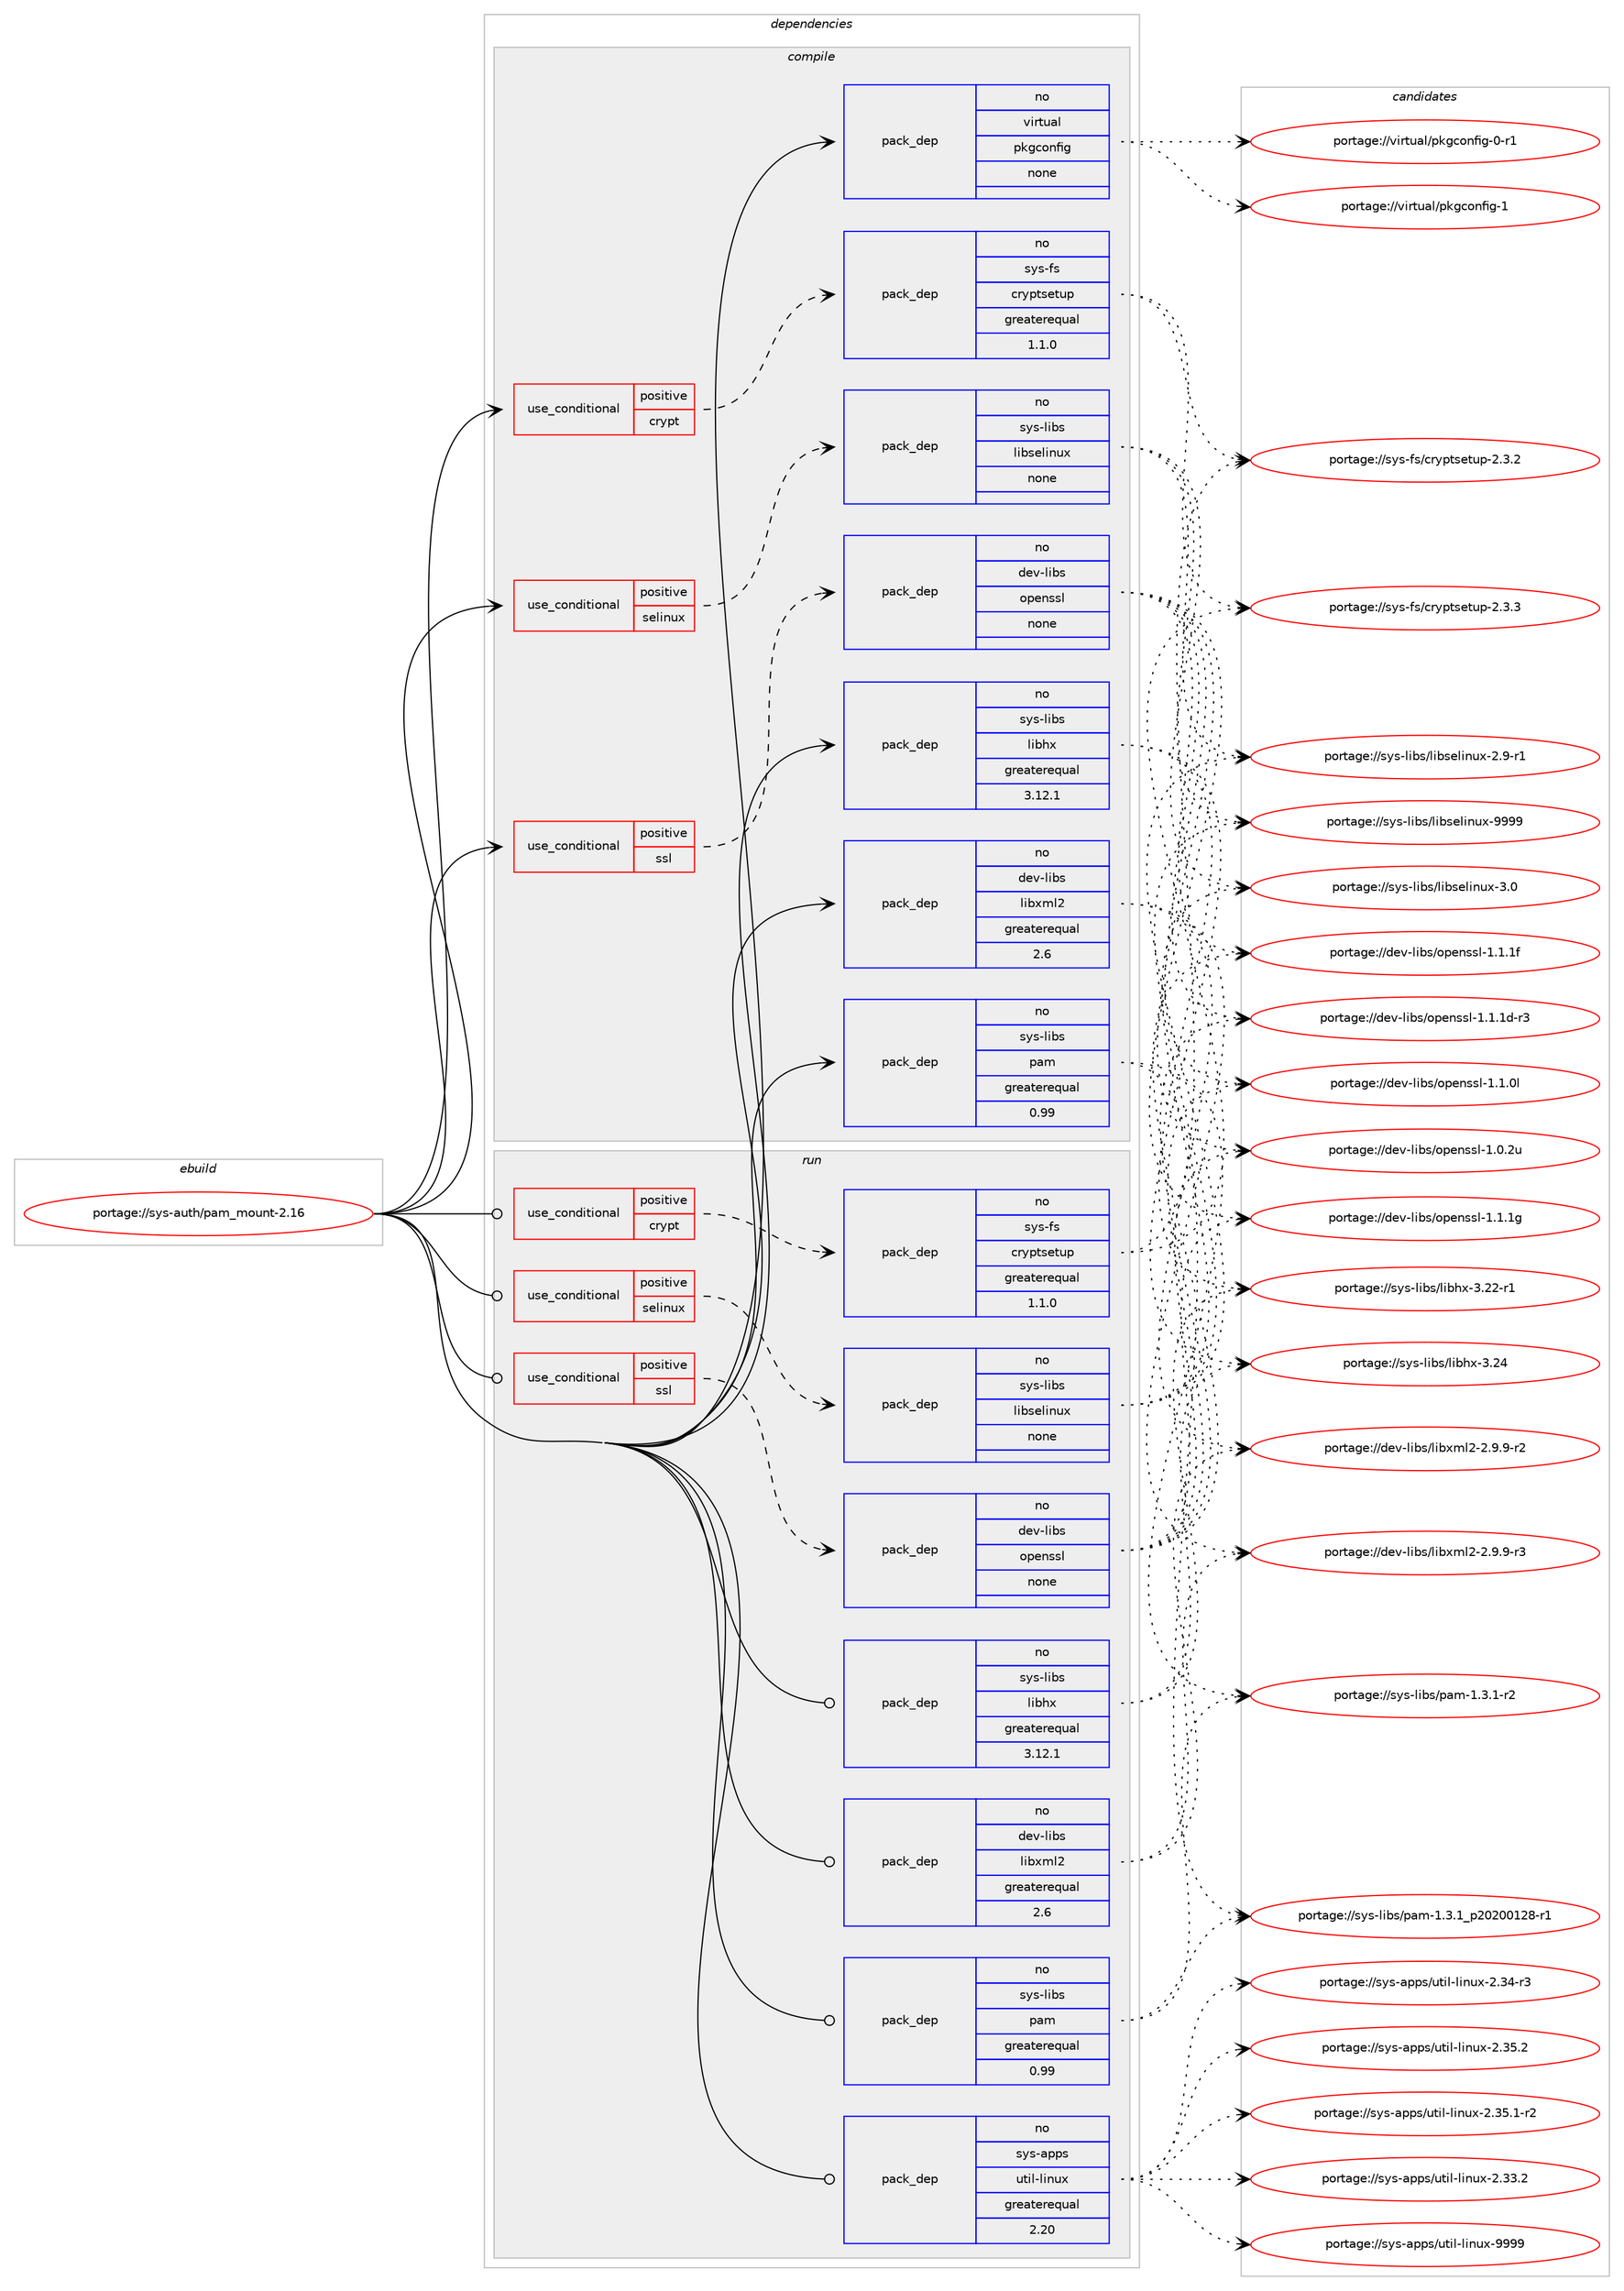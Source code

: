 digraph prolog {

# *************
# Graph options
# *************

newrank=true;
concentrate=true;
compound=true;
graph [rankdir=LR,fontname=Helvetica,fontsize=10,ranksep=1.5];#, ranksep=2.5, nodesep=0.2];
edge  [arrowhead=vee];
node  [fontname=Helvetica,fontsize=10];

# **********
# The ebuild
# **********

subgraph cluster_leftcol {
color=gray;
rank=same;
label=<<i>ebuild</i>>;
id [label="portage://sys-auth/pam_mount-2.16", color=red, width=4, href="../sys-auth/pam_mount-2.16.svg"];
}

# ****************
# The dependencies
# ****************

subgraph cluster_midcol {
color=gray;
label=<<i>dependencies</i>>;
subgraph cluster_compile {
fillcolor="#eeeeee";
style=filled;
label=<<i>compile</i>>;
subgraph cond372 {
dependency3005 [label=<<TABLE BORDER="0" CELLBORDER="1" CELLSPACING="0" CELLPADDING="4"><TR><TD ROWSPAN="3" CELLPADDING="10">use_conditional</TD></TR><TR><TD>positive</TD></TR><TR><TD>crypt</TD></TR></TABLE>>, shape=none, color=red];
subgraph pack2568 {
dependency3006 [label=<<TABLE BORDER="0" CELLBORDER="1" CELLSPACING="0" CELLPADDING="4" WIDTH="220"><TR><TD ROWSPAN="6" CELLPADDING="30">pack_dep</TD></TR><TR><TD WIDTH="110">no</TD></TR><TR><TD>sys-fs</TD></TR><TR><TD>cryptsetup</TD></TR><TR><TD>greaterequal</TD></TR><TR><TD>1.1.0</TD></TR></TABLE>>, shape=none, color=blue];
}
dependency3005:e -> dependency3006:w [weight=20,style="dashed",arrowhead="vee"];
}
id:e -> dependency3005:w [weight=20,style="solid",arrowhead="vee"];
subgraph cond373 {
dependency3007 [label=<<TABLE BORDER="0" CELLBORDER="1" CELLSPACING="0" CELLPADDING="4"><TR><TD ROWSPAN="3" CELLPADDING="10">use_conditional</TD></TR><TR><TD>positive</TD></TR><TR><TD>selinux</TD></TR></TABLE>>, shape=none, color=red];
subgraph pack2569 {
dependency3008 [label=<<TABLE BORDER="0" CELLBORDER="1" CELLSPACING="0" CELLPADDING="4" WIDTH="220"><TR><TD ROWSPAN="6" CELLPADDING="30">pack_dep</TD></TR><TR><TD WIDTH="110">no</TD></TR><TR><TD>sys-libs</TD></TR><TR><TD>libselinux</TD></TR><TR><TD>none</TD></TR><TR><TD></TD></TR></TABLE>>, shape=none, color=blue];
}
dependency3007:e -> dependency3008:w [weight=20,style="dashed",arrowhead="vee"];
}
id:e -> dependency3007:w [weight=20,style="solid",arrowhead="vee"];
subgraph cond374 {
dependency3009 [label=<<TABLE BORDER="0" CELLBORDER="1" CELLSPACING="0" CELLPADDING="4"><TR><TD ROWSPAN="3" CELLPADDING="10">use_conditional</TD></TR><TR><TD>positive</TD></TR><TR><TD>ssl</TD></TR></TABLE>>, shape=none, color=red];
subgraph pack2570 {
dependency3010 [label=<<TABLE BORDER="0" CELLBORDER="1" CELLSPACING="0" CELLPADDING="4" WIDTH="220"><TR><TD ROWSPAN="6" CELLPADDING="30">pack_dep</TD></TR><TR><TD WIDTH="110">no</TD></TR><TR><TD>dev-libs</TD></TR><TR><TD>openssl</TD></TR><TR><TD>none</TD></TR><TR><TD></TD></TR></TABLE>>, shape=none, color=blue];
}
dependency3009:e -> dependency3010:w [weight=20,style="dashed",arrowhead="vee"];
}
id:e -> dependency3009:w [weight=20,style="solid",arrowhead="vee"];
subgraph pack2571 {
dependency3011 [label=<<TABLE BORDER="0" CELLBORDER="1" CELLSPACING="0" CELLPADDING="4" WIDTH="220"><TR><TD ROWSPAN="6" CELLPADDING="30">pack_dep</TD></TR><TR><TD WIDTH="110">no</TD></TR><TR><TD>dev-libs</TD></TR><TR><TD>libxml2</TD></TR><TR><TD>greaterequal</TD></TR><TR><TD>2.6</TD></TR></TABLE>>, shape=none, color=blue];
}
id:e -> dependency3011:w [weight=20,style="solid",arrowhead="vee"];
subgraph pack2572 {
dependency3012 [label=<<TABLE BORDER="0" CELLBORDER="1" CELLSPACING="0" CELLPADDING="4" WIDTH="220"><TR><TD ROWSPAN="6" CELLPADDING="30">pack_dep</TD></TR><TR><TD WIDTH="110">no</TD></TR><TR><TD>sys-libs</TD></TR><TR><TD>libhx</TD></TR><TR><TD>greaterequal</TD></TR><TR><TD>3.12.1</TD></TR></TABLE>>, shape=none, color=blue];
}
id:e -> dependency3012:w [weight=20,style="solid",arrowhead="vee"];
subgraph pack2573 {
dependency3013 [label=<<TABLE BORDER="0" CELLBORDER="1" CELLSPACING="0" CELLPADDING="4" WIDTH="220"><TR><TD ROWSPAN="6" CELLPADDING="30">pack_dep</TD></TR><TR><TD WIDTH="110">no</TD></TR><TR><TD>sys-libs</TD></TR><TR><TD>pam</TD></TR><TR><TD>greaterequal</TD></TR><TR><TD>0.99</TD></TR></TABLE>>, shape=none, color=blue];
}
id:e -> dependency3013:w [weight=20,style="solid",arrowhead="vee"];
subgraph pack2574 {
dependency3014 [label=<<TABLE BORDER="0" CELLBORDER="1" CELLSPACING="0" CELLPADDING="4" WIDTH="220"><TR><TD ROWSPAN="6" CELLPADDING="30">pack_dep</TD></TR><TR><TD WIDTH="110">no</TD></TR><TR><TD>virtual</TD></TR><TR><TD>pkgconfig</TD></TR><TR><TD>none</TD></TR><TR><TD></TD></TR></TABLE>>, shape=none, color=blue];
}
id:e -> dependency3014:w [weight=20,style="solid",arrowhead="vee"];
}
subgraph cluster_compileandrun {
fillcolor="#eeeeee";
style=filled;
label=<<i>compile and run</i>>;
}
subgraph cluster_run {
fillcolor="#eeeeee";
style=filled;
label=<<i>run</i>>;
subgraph cond375 {
dependency3015 [label=<<TABLE BORDER="0" CELLBORDER="1" CELLSPACING="0" CELLPADDING="4"><TR><TD ROWSPAN="3" CELLPADDING="10">use_conditional</TD></TR><TR><TD>positive</TD></TR><TR><TD>crypt</TD></TR></TABLE>>, shape=none, color=red];
subgraph pack2575 {
dependency3016 [label=<<TABLE BORDER="0" CELLBORDER="1" CELLSPACING="0" CELLPADDING="4" WIDTH="220"><TR><TD ROWSPAN="6" CELLPADDING="30">pack_dep</TD></TR><TR><TD WIDTH="110">no</TD></TR><TR><TD>sys-fs</TD></TR><TR><TD>cryptsetup</TD></TR><TR><TD>greaterequal</TD></TR><TR><TD>1.1.0</TD></TR></TABLE>>, shape=none, color=blue];
}
dependency3015:e -> dependency3016:w [weight=20,style="dashed",arrowhead="vee"];
}
id:e -> dependency3015:w [weight=20,style="solid",arrowhead="odot"];
subgraph cond376 {
dependency3017 [label=<<TABLE BORDER="0" CELLBORDER="1" CELLSPACING="0" CELLPADDING="4"><TR><TD ROWSPAN="3" CELLPADDING="10">use_conditional</TD></TR><TR><TD>positive</TD></TR><TR><TD>selinux</TD></TR></TABLE>>, shape=none, color=red];
subgraph pack2576 {
dependency3018 [label=<<TABLE BORDER="0" CELLBORDER="1" CELLSPACING="0" CELLPADDING="4" WIDTH="220"><TR><TD ROWSPAN="6" CELLPADDING="30">pack_dep</TD></TR><TR><TD WIDTH="110">no</TD></TR><TR><TD>sys-libs</TD></TR><TR><TD>libselinux</TD></TR><TR><TD>none</TD></TR><TR><TD></TD></TR></TABLE>>, shape=none, color=blue];
}
dependency3017:e -> dependency3018:w [weight=20,style="dashed",arrowhead="vee"];
}
id:e -> dependency3017:w [weight=20,style="solid",arrowhead="odot"];
subgraph cond377 {
dependency3019 [label=<<TABLE BORDER="0" CELLBORDER="1" CELLSPACING="0" CELLPADDING="4"><TR><TD ROWSPAN="3" CELLPADDING="10">use_conditional</TD></TR><TR><TD>positive</TD></TR><TR><TD>ssl</TD></TR></TABLE>>, shape=none, color=red];
subgraph pack2577 {
dependency3020 [label=<<TABLE BORDER="0" CELLBORDER="1" CELLSPACING="0" CELLPADDING="4" WIDTH="220"><TR><TD ROWSPAN="6" CELLPADDING="30">pack_dep</TD></TR><TR><TD WIDTH="110">no</TD></TR><TR><TD>dev-libs</TD></TR><TR><TD>openssl</TD></TR><TR><TD>none</TD></TR><TR><TD></TD></TR></TABLE>>, shape=none, color=blue];
}
dependency3019:e -> dependency3020:w [weight=20,style="dashed",arrowhead="vee"];
}
id:e -> dependency3019:w [weight=20,style="solid",arrowhead="odot"];
subgraph pack2578 {
dependency3021 [label=<<TABLE BORDER="0" CELLBORDER="1" CELLSPACING="0" CELLPADDING="4" WIDTH="220"><TR><TD ROWSPAN="6" CELLPADDING="30">pack_dep</TD></TR><TR><TD WIDTH="110">no</TD></TR><TR><TD>dev-libs</TD></TR><TR><TD>libxml2</TD></TR><TR><TD>greaterequal</TD></TR><TR><TD>2.6</TD></TR></TABLE>>, shape=none, color=blue];
}
id:e -> dependency3021:w [weight=20,style="solid",arrowhead="odot"];
subgraph pack2579 {
dependency3022 [label=<<TABLE BORDER="0" CELLBORDER="1" CELLSPACING="0" CELLPADDING="4" WIDTH="220"><TR><TD ROWSPAN="6" CELLPADDING="30">pack_dep</TD></TR><TR><TD WIDTH="110">no</TD></TR><TR><TD>sys-apps</TD></TR><TR><TD>util-linux</TD></TR><TR><TD>greaterequal</TD></TR><TR><TD>2.20</TD></TR></TABLE>>, shape=none, color=blue];
}
id:e -> dependency3022:w [weight=20,style="solid",arrowhead="odot"];
subgraph pack2580 {
dependency3023 [label=<<TABLE BORDER="0" CELLBORDER="1" CELLSPACING="0" CELLPADDING="4" WIDTH="220"><TR><TD ROWSPAN="6" CELLPADDING="30">pack_dep</TD></TR><TR><TD WIDTH="110">no</TD></TR><TR><TD>sys-libs</TD></TR><TR><TD>libhx</TD></TR><TR><TD>greaterequal</TD></TR><TR><TD>3.12.1</TD></TR></TABLE>>, shape=none, color=blue];
}
id:e -> dependency3023:w [weight=20,style="solid",arrowhead="odot"];
subgraph pack2581 {
dependency3024 [label=<<TABLE BORDER="0" CELLBORDER="1" CELLSPACING="0" CELLPADDING="4" WIDTH="220"><TR><TD ROWSPAN="6" CELLPADDING="30">pack_dep</TD></TR><TR><TD WIDTH="110">no</TD></TR><TR><TD>sys-libs</TD></TR><TR><TD>pam</TD></TR><TR><TD>greaterequal</TD></TR><TR><TD>0.99</TD></TR></TABLE>>, shape=none, color=blue];
}
id:e -> dependency3024:w [weight=20,style="solid",arrowhead="odot"];
}
}

# **************
# The candidates
# **************

subgraph cluster_choices {
rank=same;
color=gray;
label=<<i>candidates</i>>;

subgraph choice2568 {
color=black;
nodesep=1;
choice115121115451021154799114121112116115101116117112455046514651 [label="portage://sys-fs/cryptsetup-2.3.3", color=red, width=4,href="../sys-fs/cryptsetup-2.3.3.svg"];
choice115121115451021154799114121112116115101116117112455046514650 [label="portage://sys-fs/cryptsetup-2.3.2", color=red, width=4,href="../sys-fs/cryptsetup-2.3.2.svg"];
dependency3006:e -> choice115121115451021154799114121112116115101116117112455046514651:w [style=dotted,weight="100"];
dependency3006:e -> choice115121115451021154799114121112116115101116117112455046514650:w [style=dotted,weight="100"];
}
subgraph choice2569 {
color=black;
nodesep=1;
choice115121115451081059811547108105981151011081051101171204557575757 [label="portage://sys-libs/libselinux-9999", color=red, width=4,href="../sys-libs/libselinux-9999.svg"];
choice1151211154510810598115471081059811510110810511011712045514648 [label="portage://sys-libs/libselinux-3.0", color=red, width=4,href="../sys-libs/libselinux-3.0.svg"];
choice11512111545108105981154710810598115101108105110117120455046574511449 [label="portage://sys-libs/libselinux-2.9-r1", color=red, width=4,href="../sys-libs/libselinux-2.9-r1.svg"];
dependency3008:e -> choice115121115451081059811547108105981151011081051101171204557575757:w [style=dotted,weight="100"];
dependency3008:e -> choice1151211154510810598115471081059811510110810511011712045514648:w [style=dotted,weight="100"];
dependency3008:e -> choice11512111545108105981154710810598115101108105110117120455046574511449:w [style=dotted,weight="100"];
}
subgraph choice2570 {
color=black;
nodesep=1;
choice100101118451081059811547111112101110115115108454946494649103 [label="portage://dev-libs/openssl-1.1.1g", color=red, width=4,href="../dev-libs/openssl-1.1.1g.svg"];
choice100101118451081059811547111112101110115115108454946494649102 [label="portage://dev-libs/openssl-1.1.1f", color=red, width=4,href="../dev-libs/openssl-1.1.1f.svg"];
choice1001011184510810598115471111121011101151151084549464946491004511451 [label="portage://dev-libs/openssl-1.1.1d-r3", color=red, width=4,href="../dev-libs/openssl-1.1.1d-r3.svg"];
choice100101118451081059811547111112101110115115108454946494648108 [label="portage://dev-libs/openssl-1.1.0l", color=red, width=4,href="../dev-libs/openssl-1.1.0l.svg"];
choice100101118451081059811547111112101110115115108454946484650117 [label="portage://dev-libs/openssl-1.0.2u", color=red, width=4,href="../dev-libs/openssl-1.0.2u.svg"];
dependency3010:e -> choice100101118451081059811547111112101110115115108454946494649103:w [style=dotted,weight="100"];
dependency3010:e -> choice100101118451081059811547111112101110115115108454946494649102:w [style=dotted,weight="100"];
dependency3010:e -> choice1001011184510810598115471111121011101151151084549464946491004511451:w [style=dotted,weight="100"];
dependency3010:e -> choice100101118451081059811547111112101110115115108454946494648108:w [style=dotted,weight="100"];
dependency3010:e -> choice100101118451081059811547111112101110115115108454946484650117:w [style=dotted,weight="100"];
}
subgraph choice2571 {
color=black;
nodesep=1;
choice10010111845108105981154710810598120109108504550465746574511451 [label="portage://dev-libs/libxml2-2.9.9-r3", color=red, width=4,href="../dev-libs/libxml2-2.9.9-r3.svg"];
choice10010111845108105981154710810598120109108504550465746574511450 [label="portage://dev-libs/libxml2-2.9.9-r2", color=red, width=4,href="../dev-libs/libxml2-2.9.9-r2.svg"];
dependency3011:e -> choice10010111845108105981154710810598120109108504550465746574511451:w [style=dotted,weight="100"];
dependency3011:e -> choice10010111845108105981154710810598120109108504550465746574511450:w [style=dotted,weight="100"];
}
subgraph choice2572 {
color=black;
nodesep=1;
choice115121115451081059811547108105981041204551465052 [label="portage://sys-libs/libhx-3.24", color=red, width=4,href="../sys-libs/libhx-3.24.svg"];
choice1151211154510810598115471081059810412045514650504511449 [label="portage://sys-libs/libhx-3.22-r1", color=red, width=4,href="../sys-libs/libhx-3.22-r1.svg"];
dependency3012:e -> choice115121115451081059811547108105981041204551465052:w [style=dotted,weight="100"];
dependency3012:e -> choice1151211154510810598115471081059810412045514650504511449:w [style=dotted,weight="100"];
}
subgraph choice2573 {
color=black;
nodesep=1;
choice115121115451081059811547112971094549465146499511250485048484950564511449 [label="portage://sys-libs/pam-1.3.1_p20200128-r1", color=red, width=4,href="../sys-libs/pam-1.3.1_p20200128-r1.svg"];
choice115121115451081059811547112971094549465146494511450 [label="portage://sys-libs/pam-1.3.1-r2", color=red, width=4,href="../sys-libs/pam-1.3.1-r2.svg"];
dependency3013:e -> choice115121115451081059811547112971094549465146499511250485048484950564511449:w [style=dotted,weight="100"];
dependency3013:e -> choice115121115451081059811547112971094549465146494511450:w [style=dotted,weight="100"];
}
subgraph choice2574 {
color=black;
nodesep=1;
choice1181051141161179710847112107103991111101021051034549 [label="portage://virtual/pkgconfig-1", color=red, width=4,href="../virtual/pkgconfig-1.svg"];
choice11810511411611797108471121071039911111010210510345484511449 [label="portage://virtual/pkgconfig-0-r1", color=red, width=4,href="../virtual/pkgconfig-0-r1.svg"];
dependency3014:e -> choice1181051141161179710847112107103991111101021051034549:w [style=dotted,weight="100"];
dependency3014:e -> choice11810511411611797108471121071039911111010210510345484511449:w [style=dotted,weight="100"];
}
subgraph choice2575 {
color=black;
nodesep=1;
choice115121115451021154799114121112116115101116117112455046514651 [label="portage://sys-fs/cryptsetup-2.3.3", color=red, width=4,href="../sys-fs/cryptsetup-2.3.3.svg"];
choice115121115451021154799114121112116115101116117112455046514650 [label="portage://sys-fs/cryptsetup-2.3.2", color=red, width=4,href="../sys-fs/cryptsetup-2.3.2.svg"];
dependency3016:e -> choice115121115451021154799114121112116115101116117112455046514651:w [style=dotted,weight="100"];
dependency3016:e -> choice115121115451021154799114121112116115101116117112455046514650:w [style=dotted,weight="100"];
}
subgraph choice2576 {
color=black;
nodesep=1;
choice115121115451081059811547108105981151011081051101171204557575757 [label="portage://sys-libs/libselinux-9999", color=red, width=4,href="../sys-libs/libselinux-9999.svg"];
choice1151211154510810598115471081059811510110810511011712045514648 [label="portage://sys-libs/libselinux-3.0", color=red, width=4,href="../sys-libs/libselinux-3.0.svg"];
choice11512111545108105981154710810598115101108105110117120455046574511449 [label="portage://sys-libs/libselinux-2.9-r1", color=red, width=4,href="../sys-libs/libselinux-2.9-r1.svg"];
dependency3018:e -> choice115121115451081059811547108105981151011081051101171204557575757:w [style=dotted,weight="100"];
dependency3018:e -> choice1151211154510810598115471081059811510110810511011712045514648:w [style=dotted,weight="100"];
dependency3018:e -> choice11512111545108105981154710810598115101108105110117120455046574511449:w [style=dotted,weight="100"];
}
subgraph choice2577 {
color=black;
nodesep=1;
choice100101118451081059811547111112101110115115108454946494649103 [label="portage://dev-libs/openssl-1.1.1g", color=red, width=4,href="../dev-libs/openssl-1.1.1g.svg"];
choice100101118451081059811547111112101110115115108454946494649102 [label="portage://dev-libs/openssl-1.1.1f", color=red, width=4,href="../dev-libs/openssl-1.1.1f.svg"];
choice1001011184510810598115471111121011101151151084549464946491004511451 [label="portage://dev-libs/openssl-1.1.1d-r3", color=red, width=4,href="../dev-libs/openssl-1.1.1d-r3.svg"];
choice100101118451081059811547111112101110115115108454946494648108 [label="portage://dev-libs/openssl-1.1.0l", color=red, width=4,href="../dev-libs/openssl-1.1.0l.svg"];
choice100101118451081059811547111112101110115115108454946484650117 [label="portage://dev-libs/openssl-1.0.2u", color=red, width=4,href="../dev-libs/openssl-1.0.2u.svg"];
dependency3020:e -> choice100101118451081059811547111112101110115115108454946494649103:w [style=dotted,weight="100"];
dependency3020:e -> choice100101118451081059811547111112101110115115108454946494649102:w [style=dotted,weight="100"];
dependency3020:e -> choice1001011184510810598115471111121011101151151084549464946491004511451:w [style=dotted,weight="100"];
dependency3020:e -> choice100101118451081059811547111112101110115115108454946494648108:w [style=dotted,weight="100"];
dependency3020:e -> choice100101118451081059811547111112101110115115108454946484650117:w [style=dotted,weight="100"];
}
subgraph choice2578 {
color=black;
nodesep=1;
choice10010111845108105981154710810598120109108504550465746574511451 [label="portage://dev-libs/libxml2-2.9.9-r3", color=red, width=4,href="../dev-libs/libxml2-2.9.9-r3.svg"];
choice10010111845108105981154710810598120109108504550465746574511450 [label="portage://dev-libs/libxml2-2.9.9-r2", color=red, width=4,href="../dev-libs/libxml2-2.9.9-r2.svg"];
dependency3021:e -> choice10010111845108105981154710810598120109108504550465746574511451:w [style=dotted,weight="100"];
dependency3021:e -> choice10010111845108105981154710810598120109108504550465746574511450:w [style=dotted,weight="100"];
}
subgraph choice2579 {
color=black;
nodesep=1;
choice115121115459711211211547117116105108451081051101171204557575757 [label="portage://sys-apps/util-linux-9999", color=red, width=4,href="../sys-apps/util-linux-9999.svg"];
choice1151211154597112112115471171161051084510810511011712045504651534650 [label="portage://sys-apps/util-linux-2.35.2", color=red, width=4,href="../sys-apps/util-linux-2.35.2.svg"];
choice11512111545971121121154711711610510845108105110117120455046515346494511450 [label="portage://sys-apps/util-linux-2.35.1-r2", color=red, width=4,href="../sys-apps/util-linux-2.35.1-r2.svg"];
choice1151211154597112112115471171161051084510810511011712045504651524511451 [label="portage://sys-apps/util-linux-2.34-r3", color=red, width=4,href="../sys-apps/util-linux-2.34-r3.svg"];
choice1151211154597112112115471171161051084510810511011712045504651514650 [label="portage://sys-apps/util-linux-2.33.2", color=red, width=4,href="../sys-apps/util-linux-2.33.2.svg"];
dependency3022:e -> choice115121115459711211211547117116105108451081051101171204557575757:w [style=dotted,weight="100"];
dependency3022:e -> choice1151211154597112112115471171161051084510810511011712045504651534650:w [style=dotted,weight="100"];
dependency3022:e -> choice11512111545971121121154711711610510845108105110117120455046515346494511450:w [style=dotted,weight="100"];
dependency3022:e -> choice1151211154597112112115471171161051084510810511011712045504651524511451:w [style=dotted,weight="100"];
dependency3022:e -> choice1151211154597112112115471171161051084510810511011712045504651514650:w [style=dotted,weight="100"];
}
subgraph choice2580 {
color=black;
nodesep=1;
choice115121115451081059811547108105981041204551465052 [label="portage://sys-libs/libhx-3.24", color=red, width=4,href="../sys-libs/libhx-3.24.svg"];
choice1151211154510810598115471081059810412045514650504511449 [label="portage://sys-libs/libhx-3.22-r1", color=red, width=4,href="../sys-libs/libhx-3.22-r1.svg"];
dependency3023:e -> choice115121115451081059811547108105981041204551465052:w [style=dotted,weight="100"];
dependency3023:e -> choice1151211154510810598115471081059810412045514650504511449:w [style=dotted,weight="100"];
}
subgraph choice2581 {
color=black;
nodesep=1;
choice115121115451081059811547112971094549465146499511250485048484950564511449 [label="portage://sys-libs/pam-1.3.1_p20200128-r1", color=red, width=4,href="../sys-libs/pam-1.3.1_p20200128-r1.svg"];
choice115121115451081059811547112971094549465146494511450 [label="portage://sys-libs/pam-1.3.1-r2", color=red, width=4,href="../sys-libs/pam-1.3.1-r2.svg"];
dependency3024:e -> choice115121115451081059811547112971094549465146499511250485048484950564511449:w [style=dotted,weight="100"];
dependency3024:e -> choice115121115451081059811547112971094549465146494511450:w [style=dotted,weight="100"];
}
}

}
